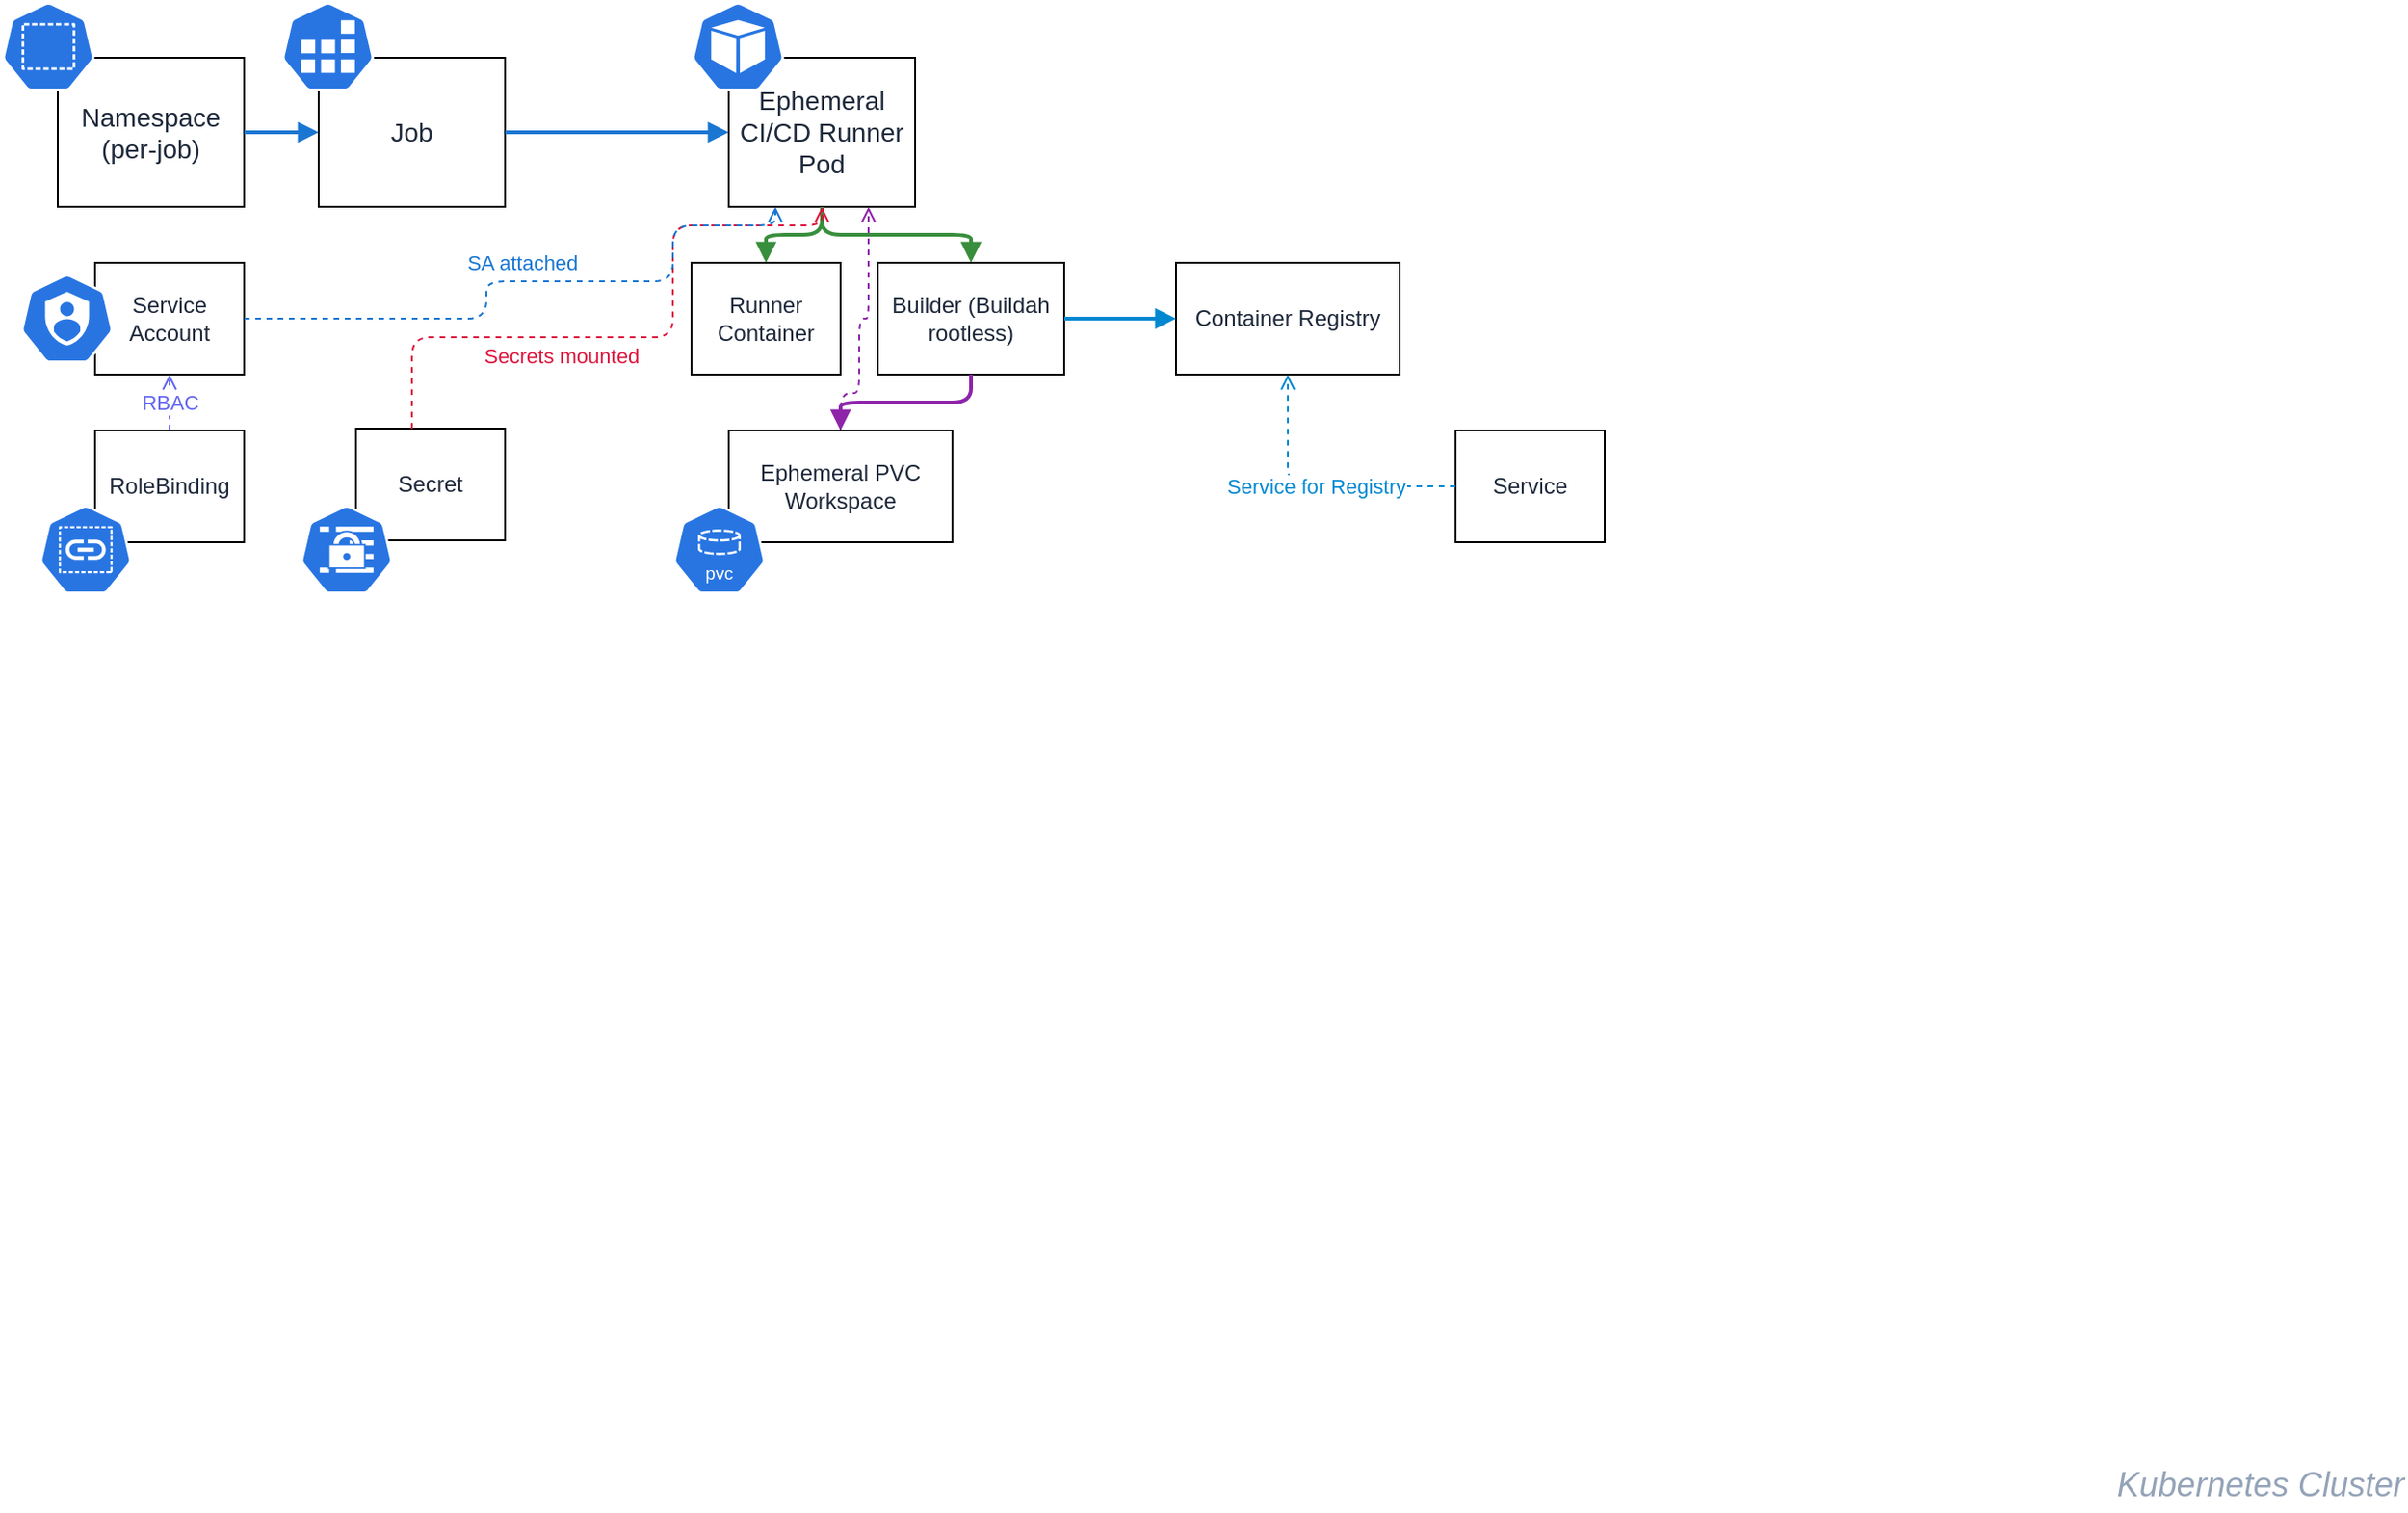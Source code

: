 <mxfile version="26.0.15">
  <diagram name="CI-CD-Architecture" id="0">
    <mxGraphModel dx="948" dy="517" grid="1" gridSize="10" guides="1" tooltips="1" connect="1" arrows="1" fold="1" page="1" pageScale="1" pageWidth="1400" pageHeight="900" background="none" math="0" shadow="0" adaptiveColors="auto">
      <root>
        <mxCell id="0" />
        <mxCell id="1" parent="0" />
        <mxCell id="ns" value="Namespace (per-job)" style="shape=mxgraph.k8s.ns;whiteSpace=wrap;html=1;fontSize=14;fontColor=#1e293b;" parent="1" vertex="1">
          <mxGeometry x="60" y="60" width="100" height="80" as="geometry" />
        </mxCell>
        <mxCell id="job" value="Job" style="shape=mxgraph.k8s.job;whiteSpace=wrap;html=1;fontSize=14;fontColor=#1e293b;" parent="1" vertex="1">
          <mxGeometry x="200" y="60" width="100" height="80" as="geometry" />
        </mxCell>
        <mxCell id="pod" value="Ephemeral CI/CD Runner Pod" style="shape=mxgraph.k8s.pod;whiteSpace=wrap;html=1;fontSize=14;fontColor=#1e293b;" parent="1" vertex="1">
          <mxGeometry x="420" y="60" width="100" height="80" as="geometry" />
        </mxCell>
        <mxCell id="runner" value="Runner Container" style="shape=mxgraph.k8s.container;whiteSpace=wrap;html=1;fontSize=12;fontColor=#1e293b;" parent="1" vertex="1">
          <mxGeometry x="400" y="170" width="80" height="60" as="geometry" />
        </mxCell>
        <mxCell id="builder" value="Builder (Buildah rootless)" style="shape=mxgraph.k8s.container;whiteSpace=wrap;html=1;fontSize=12;fontColor=#1e293b;" parent="1" vertex="1">
          <mxGeometry x="500" y="170" width="100" height="60" as="geometry" />
        </mxCell>
        <mxCell id="pvc" value="Ephemeral PVC Workspace" style="shape=mxgraph.k8s.pvc;whiteSpace=wrap;html=1;fontSize=12;fontColor=#1e293b;" parent="1" vertex="1">
          <mxGeometry x="420" y="260" width="120" height="60" as="geometry" />
        </mxCell>
        <mxCell id="registry" value="Container Registry" style="shape=mxgraph.k8s.registry;whiteSpace=wrap;html=1;fontSize=12;fontColor=#1e293b;" parent="1" vertex="1">
          <mxGeometry x="660" y="170" width="120" height="60" as="geometry" />
        </mxCell>
        <mxCell id="secret" value="Secret" style="shape=mxgraph.k8s.secret;whiteSpace=wrap;html=1;fontSize=12;fontColor=#1e293b;" parent="1" vertex="1">
          <mxGeometry x="220" y="259" width="80" height="60" as="geometry" />
        </mxCell>
        <mxCell id="sa" value="Service&lt;br&gt;Account" style="shape=mxgraph.k8s.sa;whiteSpace=wrap;html=1;fontSize=12;fontColor=#1e293b;" parent="1" vertex="1">
          <mxGeometry x="80" y="170" width="80" height="60" as="geometry" />
        </mxCell>
        <mxCell id="rb" value="RoleBinding" style="shape=mxgraph.k8s.rb;whiteSpace=wrap;html=1;fontSize=12;fontColor=#1e293b;" parent="1" vertex="1">
          <mxGeometry x="80" y="260" width="80" height="60" as="geometry" />
        </mxCell>
        <mxCell id="svc" value="Service" style="shape=mxgraph.k8s.svc;whiteSpace=wrap;html=1;fontSize=12;fontColor=#1e293b;" parent="1" vertex="1">
          <mxGeometry x="810" y="260" width="80" height="60" as="geometry" />
        </mxCell>
        <mxCell id="e1" value="" style="edgeStyle=orthogonalEdgeStyle;rounded=1;html=1;endArrow=block;strokeColor=#1976d2;strokeWidth=2;" parent="1" source="ns" target="job" edge="1">
          <mxGeometry relative="1" as="geometry" />
        </mxCell>
        <mxCell id="e2" value="" style="edgeStyle=orthogonalEdgeStyle;rounded=1;html=1;endArrow=block;strokeColor=#1976d2;strokeWidth=2;" parent="1" source="job" target="pod" edge="1">
          <mxGeometry relative="1" as="geometry" />
        </mxCell>
        <mxCell id="e3" value="" style="edgeStyle=orthogonalEdgeStyle;rounded=1;html=1;endArrow=block;strokeColor=#388e3c;strokeWidth=2;" parent="1" source="pod" target="runner" edge="1">
          <mxGeometry relative="1" as="geometry" />
        </mxCell>
        <mxCell id="e4" value="" style="edgeStyle=orthogonalEdgeStyle;rounded=1;html=1;endArrow=block;strokeColor=#388e3c;strokeWidth=2;" parent="1" source="pod" target="builder" edge="1">
          <mxGeometry relative="1" as="geometry" />
        </mxCell>
        <mxCell id="e5" value="" style="edgeStyle=orthogonalEdgeStyle;rounded=1;html=1;endArrow=block;strokeColor=#8e24aa;strokeWidth=2;" parent="1" source="builder" target="pvc" edge="1">
          <mxGeometry relative="1" as="geometry" />
        </mxCell>
        <mxCell id="e6" value="" style="edgeStyle=orthogonalEdgeStyle;rounded=1;html=1;endArrow=block;strokeColor=#0288d1;strokeWidth=2;" parent="1" source="builder" target="registry" edge="1">
          <mxGeometry relative="1" as="geometry" />
        </mxCell>
        <mxCell id="e7" value="" style="edgeStyle=orthogonalEdgeStyle;rounded=1;html=1;dashed=1;endArrow=open;strokeColor=#8e24aa;fontColor=#8e24aa;entryX=0.75;entryY=1;entryDx=0;entryDy=0;exitX=0.5;exitY=0;exitDx=0;exitDy=0;" parent="1" source="pvc" target="pod" edge="1">
          <mxGeometry relative="1" as="geometry">
            <Array as="points">
              <mxPoint x="480" y="240" />
              <mxPoint x="490" y="240" />
              <mxPoint x="490" y="200" />
              <mxPoint x="495" y="200" />
            </Array>
          </mxGeometry>
        </mxCell>
        <mxCell id="e8" value="Secrets mounted" style="edgeStyle=orthogonalEdgeStyle;rounded=1;html=1;dashed=1;endArrow=open;strokeColor=#dc143c;fontColor=#dc143c;" parent="1" source="secret" edge="1">
          <mxGeometry x="-0.239" y="-10" relative="1" as="geometry">
            <mxPoint x="470" y="140" as="targetPoint" />
            <Array as="points">
              <mxPoint x="250" y="210" />
              <mxPoint x="390" y="210" />
              <mxPoint x="390" y="150" />
              <mxPoint x="470" y="150" />
            </Array>
            <mxPoint as="offset" />
          </mxGeometry>
        </mxCell>
        <mxCell id="e9" value="SA attached" style="edgeStyle=orthogonalEdgeStyle;rounded=1;html=1;dashed=1;endArrow=open;strokeColor=#1976d2;fontColor=#1976d2;entryX=0.25;entryY=1;entryDx=0;entryDy=0;" parent="1" source="sa" target="pod" edge="1">
          <mxGeometry x="-0.015" y="10" relative="1" as="geometry">
            <Array as="points">
              <mxPoint x="290" y="200" />
              <mxPoint x="290" y="180" />
              <mxPoint x="390" y="180" />
              <mxPoint x="390" y="150" />
              <mxPoint x="445" y="150" />
            </Array>
            <mxPoint x="-1" as="offset" />
          </mxGeometry>
        </mxCell>
        <mxCell id="e10" value="RBAC" style="edgeStyle=orthogonalEdgeStyle;rounded=1;html=1;dashed=1;endArrow=open;strokeColor=#6366f1;fontColor=#6366f1;" parent="1" source="rb" target="sa" edge="1">
          <mxGeometry relative="1" as="geometry" />
        </mxCell>
        <mxCell id="e11" value="Service for Registry" style="edgeStyle=orthogonalEdgeStyle;rounded=1;html=1;dashed=1;endArrow=open;strokeColor=#0288d1;fontColor=#0288d1;" parent="1" source="svc" target="registry" edge="1">
          <mxGeometry relative="1" as="geometry" />
        </mxCell>
        <mxCell id="k8slabel" value="Kubernetes Cluster" style="text;html=1;align=right;verticalAlign=bottom;fontSize=18;fontColor=#94a3b8;fontStyle=2;" parent="1" vertex="1">
          <mxGeometry x="1000" y="800" width="320" height="40" as="geometry" />
        </mxCell>
        <mxCell id="pS4S6j3qPtTCUqisYv8N-2" value="" style="aspect=fixed;sketch=0;html=1;dashed=0;whitespace=wrap;verticalLabelPosition=bottom;verticalAlign=top;fillColor=#2875E2;strokeColor=#ffffff;points=[[0.005,0.63,0],[0.1,0.2,0],[0.9,0.2,0],[0.5,0,0],[0.995,0.63,0],[0.72,0.99,0],[0.5,1,0],[0.28,0.99,0]];shape=mxgraph.kubernetes.icon2;prIcon=ns" vertex="1" parent="1">
          <mxGeometry x="30" y="30" width="50" height="48" as="geometry" />
        </mxCell>
        <mxCell id="pS4S6j3qPtTCUqisYv8N-3" value="" style="aspect=fixed;sketch=0;html=1;dashed=0;whitespace=wrap;verticalLabelPosition=bottom;verticalAlign=top;fillColor=#2875E2;strokeColor=#ffffff;points=[[0.005,0.63,0],[0.1,0.2,0],[0.9,0.2,0],[0.5,0,0],[0.995,0.63,0],[0.72,0.99,0],[0.5,1,0],[0.28,0.99,0]];shape=mxgraph.kubernetes.icon2;prIcon=job" vertex="1" parent="1">
          <mxGeometry x="180" y="30" width="50" height="48" as="geometry" />
        </mxCell>
        <mxCell id="pS4S6j3qPtTCUqisYv8N-4" value="" style="aspect=fixed;sketch=0;html=1;dashed=0;whitespace=wrap;verticalLabelPosition=bottom;verticalAlign=top;fillColor=#2875E2;strokeColor=#ffffff;points=[[0.005,0.63,0],[0.1,0.2,0],[0.9,0.2,0],[0.5,0,0],[0.995,0.63,0],[0.72,0.99,0],[0.5,1,0],[0.28,0.99,0]];shape=mxgraph.kubernetes.icon2;prIcon=pod" vertex="1" parent="1">
          <mxGeometry x="400" y="30" width="50" height="48" as="geometry" />
        </mxCell>
        <mxCell id="pS4S6j3qPtTCUqisYv8N-6" value="" style="aspect=fixed;sketch=0;html=1;dashed=0;whitespace=wrap;verticalLabelPosition=bottom;verticalAlign=top;fillColor=#2875E2;strokeColor=#ffffff;points=[[0.005,0.63,0],[0.1,0.2,0],[0.9,0.2,0],[0.5,0,0],[0.995,0.63,0],[0.72,0.99,0],[0.5,1,0],[0.28,0.99,0]];shape=mxgraph.kubernetes.icon2;prIcon=sa" vertex="1" parent="1">
          <mxGeometry x="40" y="176" width="50" height="48" as="geometry" />
        </mxCell>
        <mxCell id="pS4S6j3qPtTCUqisYv8N-7" value="" style="aspect=fixed;sketch=0;html=1;dashed=0;whitespace=wrap;verticalLabelPosition=bottom;verticalAlign=top;fillColor=#2875E2;strokeColor=#ffffff;points=[[0.005,0.63,0],[0.1,0.2,0],[0.9,0.2,0],[0.5,0,0],[0.995,0.63,0],[0.72,0.99,0],[0.5,1,0],[0.28,0.99,0]];shape=mxgraph.kubernetes.icon2;prIcon=rb" vertex="1" parent="1">
          <mxGeometry x="50" y="300" width="50" height="48" as="geometry" />
        </mxCell>
        <mxCell id="pS4S6j3qPtTCUqisYv8N-8" value="" style="aspect=fixed;sketch=0;html=1;dashed=0;whitespace=wrap;verticalLabelPosition=bottom;verticalAlign=top;fillColor=#2875E2;strokeColor=#ffffff;points=[[0.005,0.63,0],[0.1,0.2,0],[0.9,0.2,0],[0.5,0,0],[0.995,0.63,0],[0.72,0.99,0],[0.5,1,0],[0.28,0.99,0]];shape=mxgraph.kubernetes.icon2;prIcon=secret" vertex="1" parent="1">
          <mxGeometry x="190" y="300" width="50" height="48" as="geometry" />
        </mxCell>
        <mxCell id="pS4S6j3qPtTCUqisYv8N-10" value="" style="aspect=fixed;sketch=0;html=1;dashed=0;whitespace=wrap;verticalLabelPosition=bottom;verticalAlign=top;fillColor=#2875E2;strokeColor=#ffffff;points=[[0.005,0.63,0],[0.1,0.2,0],[0.9,0.2,0],[0.5,0,0],[0.995,0.63,0],[0.72,0.99,0],[0.5,1,0],[0.28,0.99,0]];shape=mxgraph.kubernetes.icon2;kubernetesLabel=1;prIcon=pvc" vertex="1" parent="1">
          <mxGeometry x="390" y="300" width="50" height="48" as="geometry" />
        </mxCell>
      </root>
    </mxGraphModel>
  </diagram>
</mxfile>

